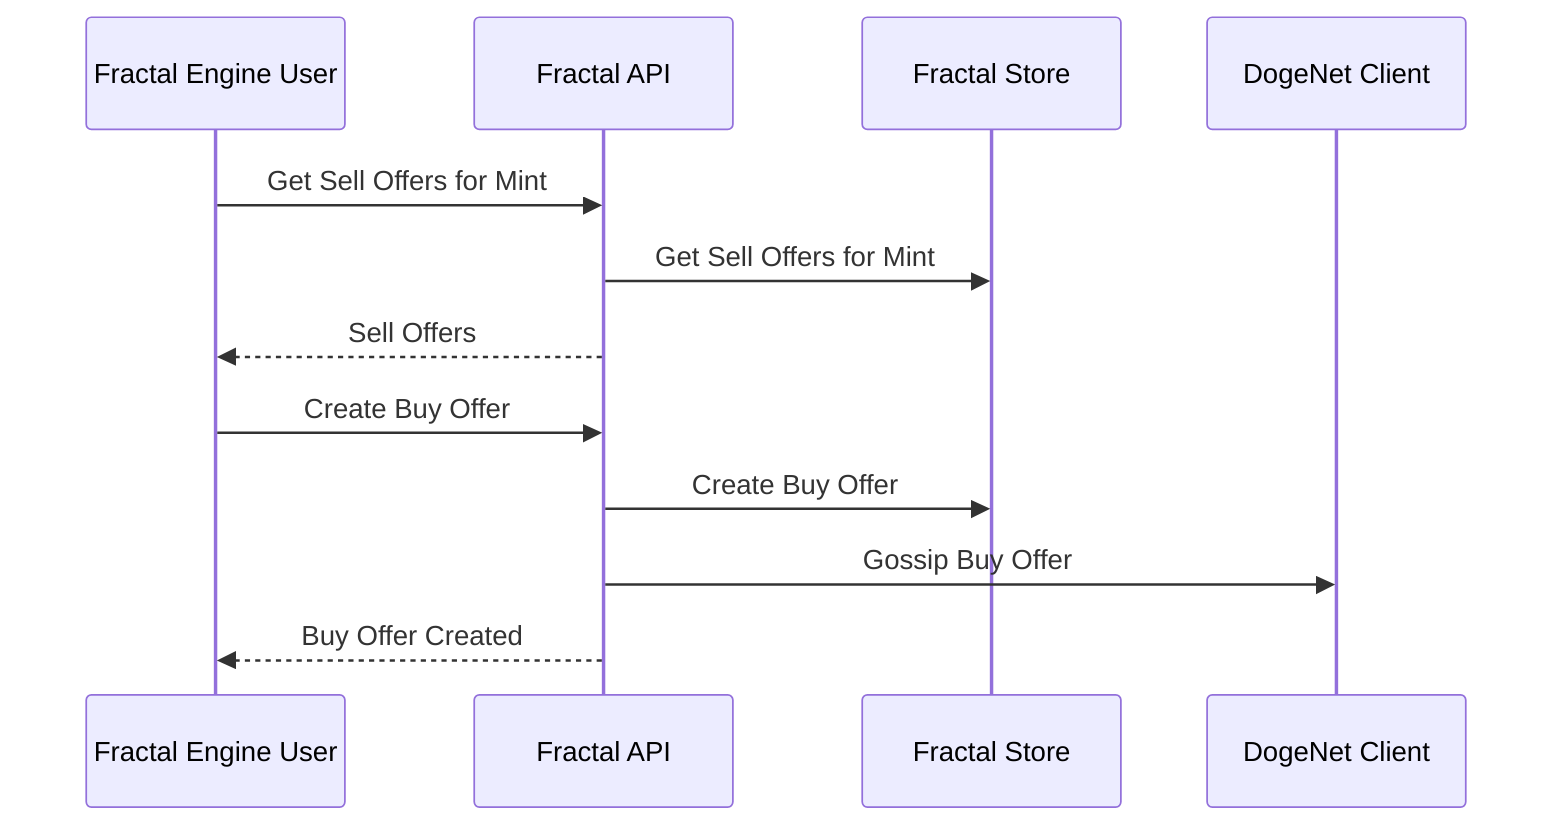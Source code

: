 sequenceDiagram
    participant User as Fractal Engine User
    participant API as Fractal API
    participant Store as Fractal Store
    participant DogNetClient as DogeNet Client

    User->>API: Get Sell Offers for Mint
    API->>Store: Get Sell Offers for Mint
    API-->>User: Sell Offers

    User->>API: Create Buy Offer
    API->>Store: Create Buy Offer
    API->>DogNetClient: Gossip Buy Offer
    API-->>User: Buy Offer Created